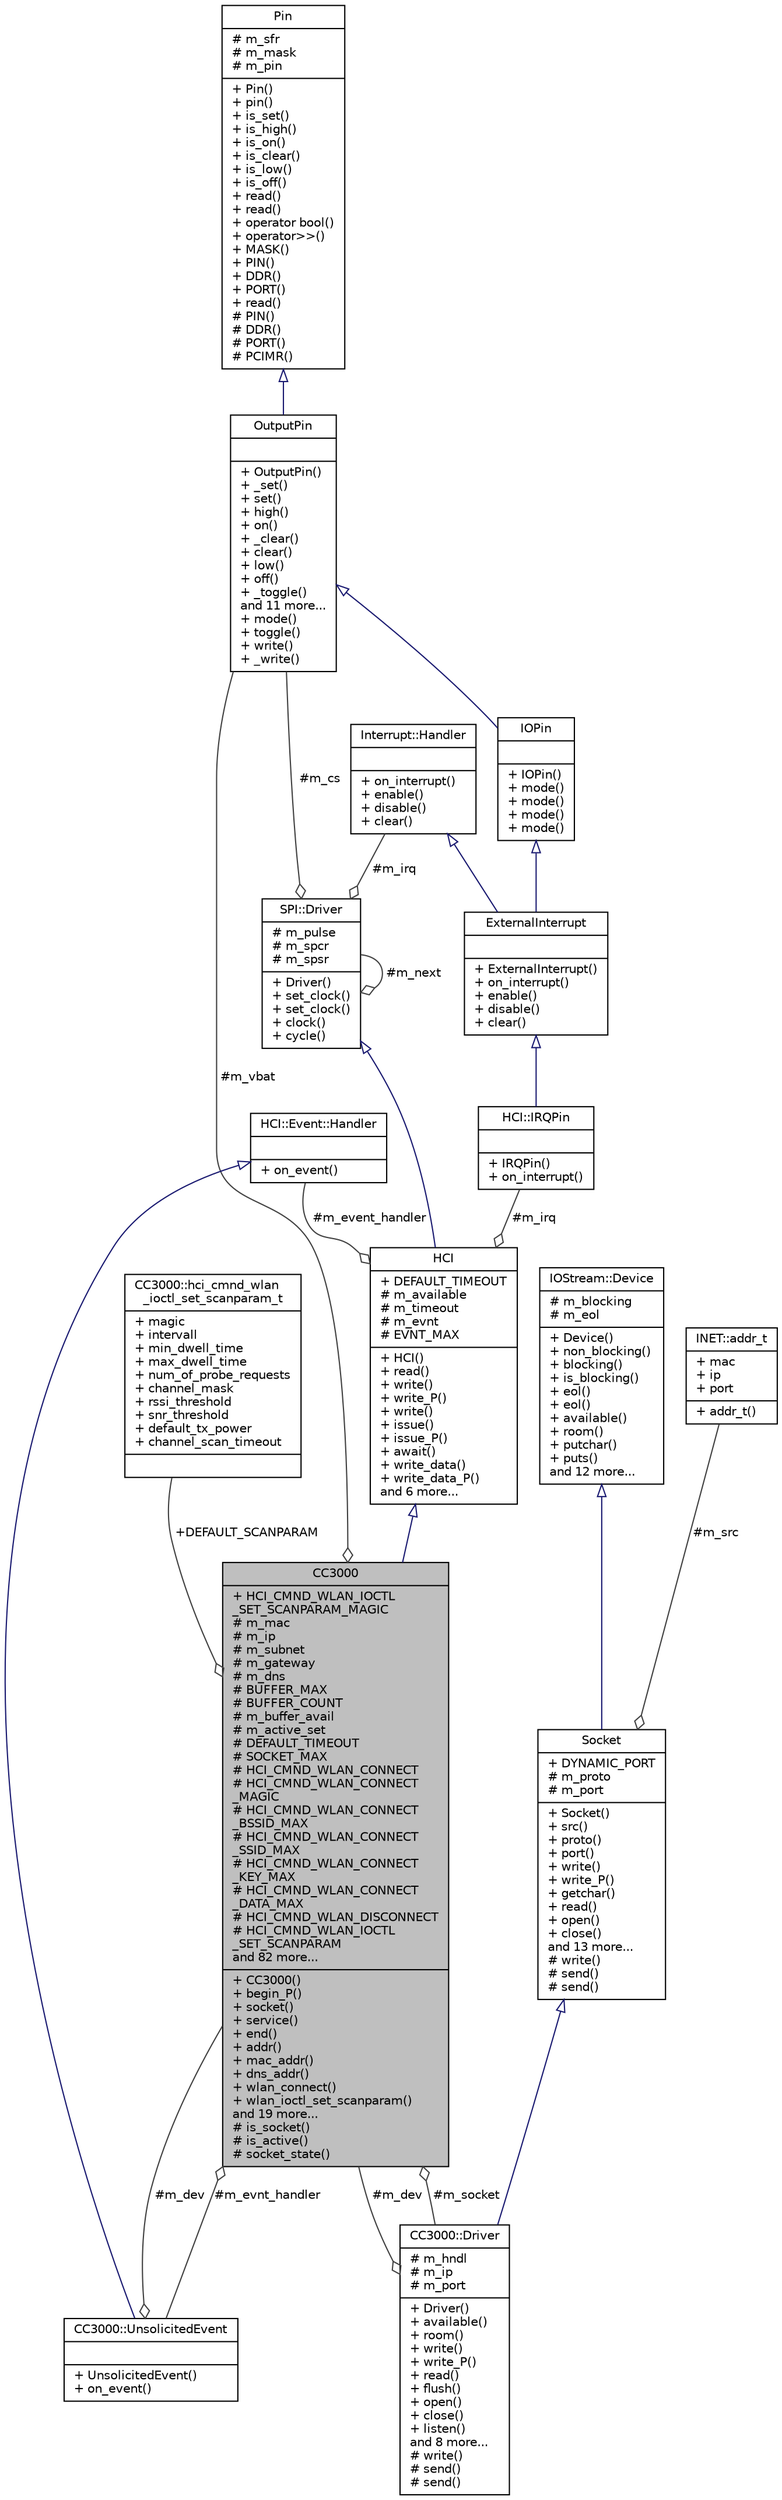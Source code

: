 digraph "CC3000"
{
  edge [fontname="Helvetica",fontsize="10",labelfontname="Helvetica",labelfontsize="10"];
  node [fontname="Helvetica",fontsize="10",shape=record];
  Node1 [label="{CC3000\n|+ HCI_CMND_WLAN_IOCTL\l_SET_SCANPARAM_MAGIC\l# m_mac\l# m_ip\l# m_subnet\l# m_gateway\l# m_dns\l# BUFFER_MAX\l# BUFFER_COUNT\l# m_buffer_avail\l# m_active_set\l# DEFAULT_TIMEOUT\l# SOCKET_MAX\l# HCI_CMND_WLAN_CONNECT\l# HCI_CMND_WLAN_CONNECT\l_MAGIC\l# HCI_CMND_WLAN_CONNECT\l_BSSID_MAX\l# HCI_CMND_WLAN_CONNECT\l_SSID_MAX\l# HCI_CMND_WLAN_CONNECT\l_KEY_MAX\l# HCI_CMND_WLAN_CONNECT\l_DATA_MAX\l# HCI_CMND_WLAN_DISCONNECT\l# HCI_CMND_WLAN_IOCTL\l_SET_SCANPARAM\land 82 more...\l|+ CC3000()\l+ begin_P()\l+ socket()\l+ service()\l+ end()\l+ addr()\l+ mac_addr()\l+ dns_addr()\l+ wlan_connect()\l+ wlan_ioctl_set_scanparam()\land 19 more...\l# is_socket()\l# is_active()\l# socket_state()\l}",height=0.2,width=0.4,color="black", fillcolor="grey75", style="filled", fontcolor="black"];
  Node2 -> Node1 [dir="back",color="midnightblue",fontsize="10",style="solid",arrowtail="onormal",fontname="Helvetica"];
  Node2 [label="{HCI\n|+ DEFAULT_TIMEOUT\l# m_available\l# m_timeout\l# m_evnt\l# EVNT_MAX\l|+ HCI()\l+ read()\l+ write()\l+ write_P()\l+ write()\l+ issue()\l+ issue_P()\l+ await()\l+ write_data()\l+ write_data_P()\land 6 more...\l}",height=0.2,width=0.4,color="black", fillcolor="white", style="filled",URL="$d6/d93/classHCI.html"];
  Node3 -> Node2 [dir="back",color="midnightblue",fontsize="10",style="solid",arrowtail="onormal",fontname="Helvetica"];
  Node3 [label="{SPI::Driver\n|# m_pulse\l# m_spcr\l# m_spsr\l|+ Driver()\l+ set_clock()\l+ set_clock()\l+ clock()\l+ cycle()\l}",height=0.2,width=0.4,color="black", fillcolor="white", style="filled",URL="$dc/dd2/classSPI_1_1Driver.html"];
  Node4 -> Node3 [color="grey25",fontsize="10",style="solid",label=" #m_cs" ,arrowhead="odiamond",fontname="Helvetica"];
  Node4 [label="{OutputPin\n||+ OutputPin()\l+ _set()\l+ set()\l+ high()\l+ on()\l+ _clear()\l+ clear()\l+ low()\l+ off()\l+ _toggle()\land 11 more...\l+ mode()\l+ toggle()\l+ write()\l+ _write()\l}",height=0.2,width=0.4,color="black", fillcolor="white", style="filled",URL="$d2/d86/classOutputPin.html"];
  Node5 -> Node4 [dir="back",color="midnightblue",fontsize="10",style="solid",arrowtail="onormal",fontname="Helvetica"];
  Node5 [label="{Pin\n|# m_sfr\l# m_mask\l# m_pin\l|+ Pin()\l+ pin()\l+ is_set()\l+ is_high()\l+ is_on()\l+ is_clear()\l+ is_low()\l+ is_off()\l+ read()\l+ read()\l+ operator bool()\l+ operator\>\>()\l+ MASK()\l+ PIN()\l+ DDR()\l+ PORT()\l+ read()\l# PIN()\l# DDR()\l# PORT()\l# PCIMR()\l}",height=0.2,width=0.4,color="black", fillcolor="white", style="filled",URL="$da/da0/classPin.html"];
  Node3 -> Node3 [color="grey25",fontsize="10",style="solid",label=" #m_next" ,arrowhead="odiamond",fontname="Helvetica"];
  Node6 -> Node3 [color="grey25",fontsize="10",style="solid",label=" #m_irq" ,arrowhead="odiamond",fontname="Helvetica"];
  Node6 [label="{Interrupt::Handler\n||+ on_interrupt()\l+ enable()\l+ disable()\l+ clear()\l}",height=0.2,width=0.4,color="black", fillcolor="white", style="filled",URL="$d9/df8/classInterrupt_1_1Handler.html"];
  Node7 -> Node2 [color="grey25",fontsize="10",style="solid",label=" #m_irq" ,arrowhead="odiamond",fontname="Helvetica"];
  Node7 [label="{HCI::IRQPin\n||+ IRQPin()\l+ on_interrupt()\l}",height=0.2,width=0.4,color="black", fillcolor="white", style="filled",URL="$d3/def/classHCI_1_1IRQPin.html"];
  Node8 -> Node7 [dir="back",color="midnightblue",fontsize="10",style="solid",arrowtail="onormal",fontname="Helvetica"];
  Node8 [label="{ExternalInterrupt\n||+ ExternalInterrupt()\l+ on_interrupt()\l+ enable()\l+ disable()\l+ clear()\l}",height=0.2,width=0.4,color="black", fillcolor="white", style="filled",URL="$d5/db6/classExternalInterrupt.html"];
  Node9 -> Node8 [dir="back",color="midnightblue",fontsize="10",style="solid",arrowtail="onormal",fontname="Helvetica"];
  Node9 [label="{IOPin\n||+ IOPin()\l+ mode()\l+ mode()\l+ mode()\l+ mode()\l}",height=0.2,width=0.4,color="black", fillcolor="white", style="filled",URL="$dd/d21/classIOPin.html"];
  Node4 -> Node9 [dir="back",color="midnightblue",fontsize="10",style="solid",arrowtail="onormal",fontname="Helvetica"];
  Node6 -> Node8 [dir="back",color="midnightblue",fontsize="10",style="solid",arrowtail="onormal",fontname="Helvetica"];
  Node10 -> Node2 [color="grey25",fontsize="10",style="solid",label=" #m_event_handler" ,arrowhead="odiamond",fontname="Helvetica"];
  Node10 [label="{HCI::Event::Handler\n||+ on_event()\l}",height=0.2,width=0.4,color="black", fillcolor="white", style="filled",URL="$dd/de2/classHCI_1_1Event_1_1Handler.html"];
  Node11 -> Node1 [color="grey25",fontsize="10",style="solid",label=" #m_socket" ,arrowhead="odiamond",fontname="Helvetica"];
  Node11 [label="{CC3000::Driver\n|# m_hndl\l# m_ip\l# m_port\l|+ Driver()\l+ available()\l+ room()\l+ write()\l+ write_P()\l+ read()\l+ flush()\l+ open()\l+ close()\l+ listen()\land 8 more...\l# write()\l# send()\l# send()\l}",height=0.2,width=0.4,color="black", fillcolor="white", style="filled",URL="$df/db5/classCC3000_1_1Driver.html"];
  Node12 -> Node11 [dir="back",color="midnightblue",fontsize="10",style="solid",arrowtail="onormal",fontname="Helvetica"];
  Node12 [label="{Socket\n|+ DYNAMIC_PORT\l# m_proto\l# m_port\l|+ Socket()\l+ src()\l+ proto()\l+ port()\l+ write()\l+ write_P()\l+ getchar()\l+ read()\l+ open()\l+ close()\land 13 more...\l# write()\l# send()\l# send()\l}",height=0.2,width=0.4,color="black", fillcolor="white", style="filled",URL="$d4/d33/classSocket.html"];
  Node13 -> Node12 [dir="back",color="midnightblue",fontsize="10",style="solid",arrowtail="onormal",fontname="Helvetica"];
  Node13 [label="{IOStream::Device\n|# m_blocking\l# m_eol\l|+ Device()\l+ non_blocking()\l+ blocking()\l+ is_blocking()\l+ eol()\l+ eol()\l+ available()\l+ room()\l+ putchar()\l+ puts()\land 12 more...\l}",height=0.2,width=0.4,color="black", fillcolor="white", style="filled",URL="$d5/d57/classIOStream_1_1Device.html"];
  Node14 -> Node12 [color="grey25",fontsize="10",style="solid",label=" #m_src" ,arrowhead="odiamond",fontname="Helvetica"];
  Node14 [label="{INET::addr_t\n|+ mac\l+ ip\l+ port\l|+ addr_t()\l}",height=0.2,width=0.4,color="black", fillcolor="white", style="filled",URL="$d8/d09/structINET_1_1addr__t.html"];
  Node1 -> Node11 [color="grey25",fontsize="10",style="solid",label=" #m_dev" ,arrowhead="odiamond",fontname="Helvetica"];
  Node15 -> Node1 [color="grey25",fontsize="10",style="solid",label=" #m_evnt_handler" ,arrowhead="odiamond",fontname="Helvetica"];
  Node15 [label="{CC3000::UnsolicitedEvent\n||+ UnsolicitedEvent()\l+ on_event()\l}",height=0.2,width=0.4,color="black", fillcolor="white", style="filled",URL="$d9/d23/classCC3000_1_1UnsolicitedEvent.html"];
  Node10 -> Node15 [dir="back",color="midnightblue",fontsize="10",style="solid",arrowtail="onormal",fontname="Helvetica"];
  Node1 -> Node15 [color="grey25",fontsize="10",style="solid",label=" #m_dev" ,arrowhead="odiamond",fontname="Helvetica"];
  Node16 -> Node1 [color="grey25",fontsize="10",style="solid",label=" +DEFAULT_SCANPARAM" ,arrowhead="odiamond",fontname="Helvetica"];
  Node16 [label="{CC3000::hci_cmnd_wlan\l_ioctl_set_scanparam_t\n|+ magic\l+ intervall\l+ min_dwell_time\l+ max_dwell_time\l+ num_of_probe_requests\l+ channel_mask\l+ rssi_threshold\l+ snr_threshold\l+ default_tx_power\l+ channel_scan_timeout\l|}",height=0.2,width=0.4,color="black", fillcolor="white", style="filled",URL="$d6/d0d/structCC3000_1_1hci__cmnd__wlan__ioctl__set__scanparam__t.html"];
  Node4 -> Node1 [color="grey25",fontsize="10",style="solid",label=" #m_vbat" ,arrowhead="odiamond",fontname="Helvetica"];
}
